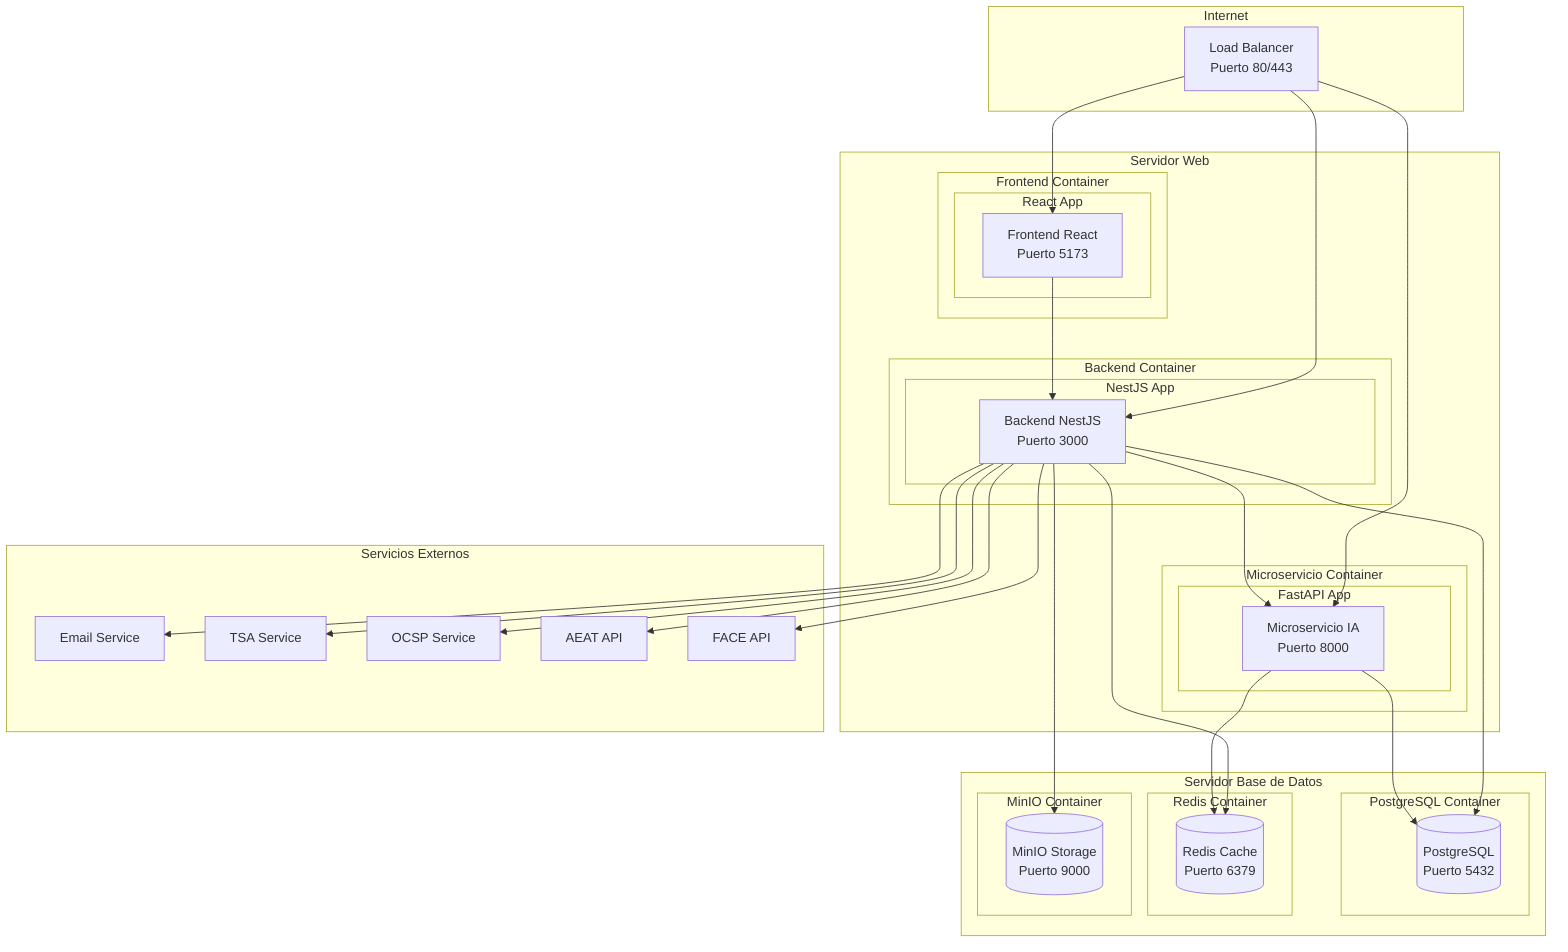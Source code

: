 graph TB
    subgraph "Internet"
        LB[Load Balancer\nPuerto 80/443]
    end

    subgraph "Servidor Web"
        subgraph "Frontend Container"
            subgraph "React App"
                FE[Frontend React\nPuerto 5173]
            end
        end
        
        subgraph "Backend Container"
            subgraph "NestJS App"
                BE[Backend NestJS\nPuerto 3000]
            end
        end
        
        subgraph "Microservicio Container"
            subgraph "FastAPI App"
                AI[Microservicio IA\nPuerto 8000]
            end
        end
    end

    subgraph "Servidor Base de Datos"
        subgraph "PostgreSQL Container"
            DB[(PostgreSQL\nPuerto 5432)]
        end
        
        subgraph "Redis Container"
            RD[(Redis Cache\nPuerto 6379)]
        end
        
        subgraph "MinIO Container"
            ST[(MinIO Storage\nPuerto 9000)]
        end
    end

    subgraph "Servicios Externos"
        EMAIL[Email Service]
        TSA[TSA Service]
        OCSP[OCSP Service]
        AEAT[AEAT API]
        FACE[FACE API]
    end

    %% Conexiones principales
    LB --> FE
    LB --> BE
    LB --> AI
    
    FE --> BE
    BE --> AI
    BE --> DB
    BE --> RD
    BE --> ST
    
    AI --> DB
    AI --> RD
    
    %% Conexiones externas
    BE --> EMAIL
    BE --> TSA
    BE --> OCSP
    BE --> AEAT
    BE --> FACE